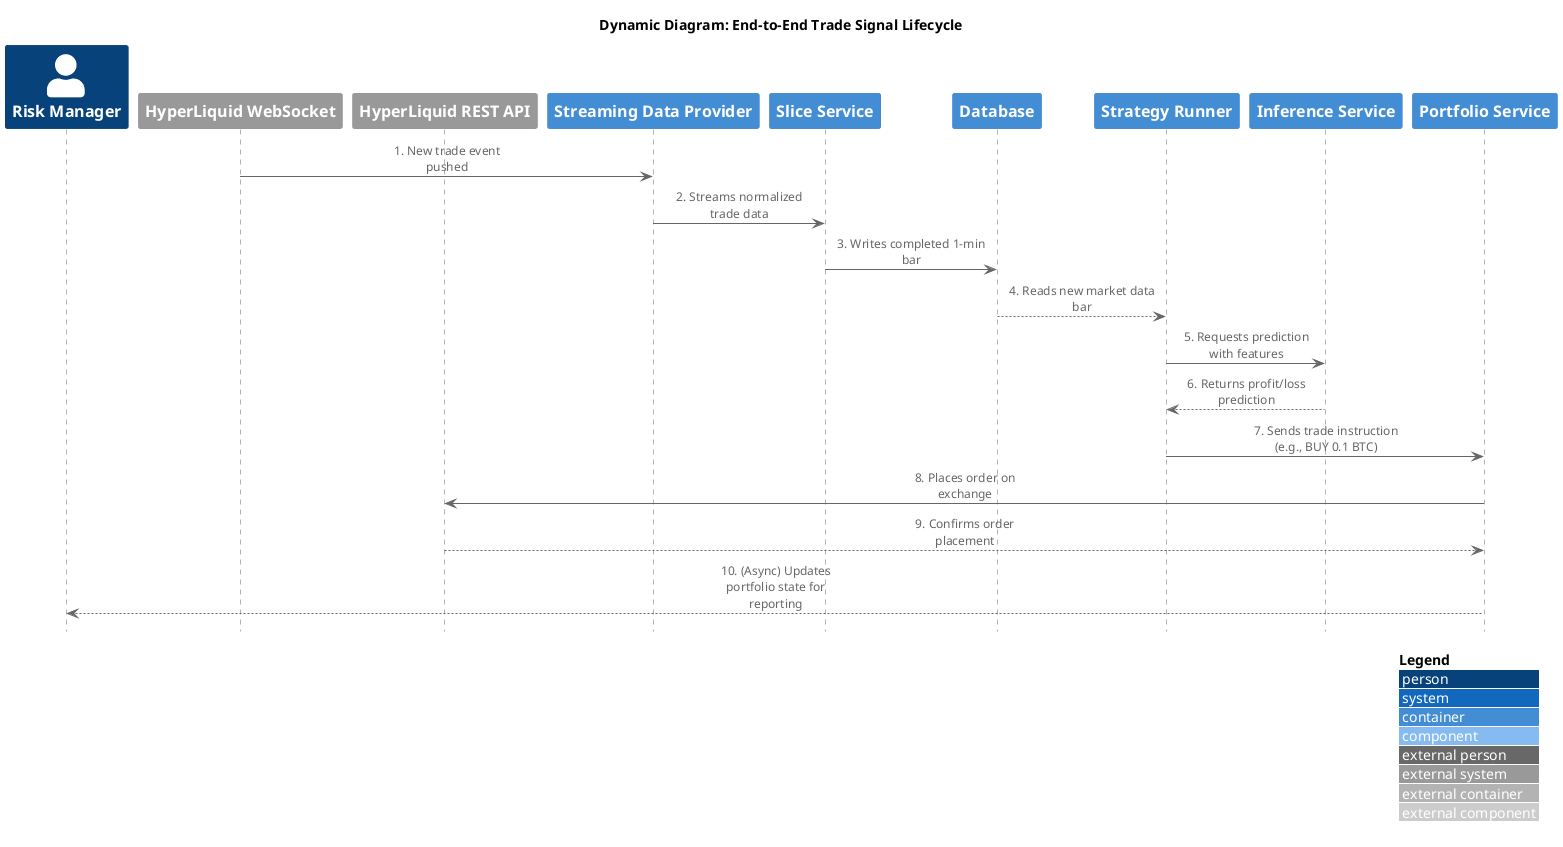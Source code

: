 @startuml Trade Signal Lifecycle
!include <C4/C4_Sequence.puml>

LAYOUT_WITH_LEGEND()

title Dynamic Diagram: End-to-End Trade Signal Lifecycle

Person(risk_manager, "Risk Manager")
System_Ext(hyperliquid_ws, "HyperLiquid WebSocket")
System_Ext(hyperliquid_api, "HyperLiquid REST API")

Container(streaming_provider, "Streaming Data Provider")
Container(slicer, "Slice Service")
ContainerDb(db, "Database")
Container(strategy_runner, "Strategy Runner")
Container(inference_service, "Inference Service")
Container(portfolio_service, "Portfolio Service")

hyperliquid_ws -> streaming_provider: 1. New trade event pushed
streaming_provider -> slicer: 2. Streams normalized trade data
slicer -> db: 3. Writes completed 1-min bar
db --> strategy_runner: 4. Reads new market data bar
strategy_runner -> inference_service: 5. Requests prediction with features
inference_service --> strategy_runner: 6. Returns profit/loss prediction
strategy_runner -> portfolio_service: 7. Sends trade instruction (e.g., BUY 0.1 BTC)
portfolio_service -> hyperliquid_api: 8. Places order on exchange
hyperliquid_api --> portfolio_service: 9. Confirms order placement
portfolio_service --> risk_manager: 10. (Async) Updates portfolio state for reporting

@enduml
